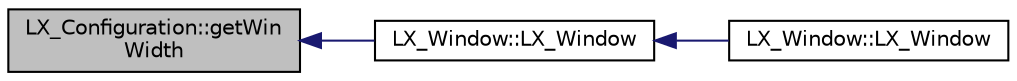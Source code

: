 digraph "LX_Configuration::getWinWidth"
{
  edge [fontname="Helvetica",fontsize="10",labelfontname="Helvetica",labelfontsize="10"];
  node [fontname="Helvetica",fontsize="10",shape=record];
  rankdir="LR";
  Node1 [label="LX_Configuration::getWin\lWidth",height=0.2,width=0.4,color="black", fillcolor="grey75", style="filled" fontcolor="black"];
  Node1 -> Node2 [dir="back",color="midnightblue",fontsize="10",style="solid",fontname="Helvetica"];
  Node2 [label="LX_Window::LX_Window",height=0.2,width=0.4,color="black", fillcolor="white", style="filled",URL="$class_l_x___window.html#a0b692a4b4677b8ce63ed2321fd284931"];
  Node2 -> Node3 [dir="back",color="midnightblue",fontsize="10",style="solid",fontname="Helvetica"];
  Node3 [label="LX_Window::LX_Window",height=0.2,width=0.4,color="black", fillcolor="white", style="filled",URL="$class_l_x___window.html#aa2ea7dc22aae553fe3bb6587a15c8422"];
}
